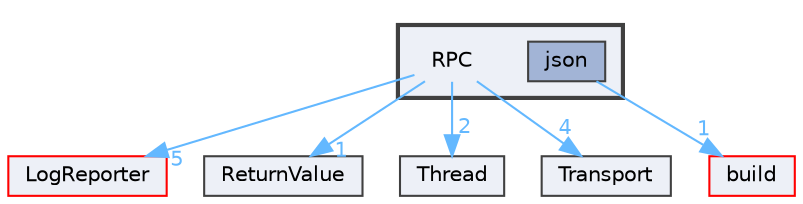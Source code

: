 digraph "C:/Dev/ezRPC/RPC"
{
 // LATEX_PDF_SIZE
  bgcolor="transparent";
  edge [fontname=Helvetica,fontsize=10,labelfontname=Helvetica,labelfontsize=10];
  node [fontname=Helvetica,fontsize=10,shape=box,height=0.2,width=0.4];
  compound=true
  subgraph clusterdir_5e7820cd9865310f5cd4c55ebafcb2ee {
    graph [ bgcolor="#edf0f7", pencolor="grey25", label="", fontname=Helvetica,fontsize=10 style="filled,bold", URL="dir_5e7820cd9865310f5cd4c55ebafcb2ee.html",tooltip=""]
    dir_5e7820cd9865310f5cd4c55ebafcb2ee [shape=plaintext, label="RPC"];
  dir_20e7de5cbe20bb2303a984820f1f58b7 [label="json", fillcolor="#a2b4d6", color="grey25", style="filled", URL="dir_20e7de5cbe20bb2303a984820f1f58b7.html",tooltip=""];
  }
  dir_0aab817486fdc7dd6c4f9aa62ba91991 [label="LogReporter", fillcolor="#edf0f7", color="red", style="filled", URL="dir_0aab817486fdc7dd6c4f9aa62ba91991.html",tooltip=""];
  dir_218548f2e7b9cceb413c39518a6f1c15 [label="ReturnValue", fillcolor="#edf0f7", color="grey25", style="filled", URL="dir_218548f2e7b9cceb413c39518a6f1c15.html",tooltip=""];
  dir_c211989d999a6a303a2b08461c3c22b8 [label="Thread", fillcolor="#edf0f7", color="grey25", style="filled", URL="dir_c211989d999a6a303a2b08461c3c22b8.html",tooltip=""];
  dir_fe0408bba8e1b297be50641f0afa584a [label="Transport", fillcolor="#edf0f7", color="grey25", style="filled", URL="dir_fe0408bba8e1b297be50641f0afa584a.html",tooltip=""];
  dir_4fef79e7177ba769987a8da36c892c5f [label="build", fillcolor="#edf0f7", color="red", style="filled", URL="dir_4fef79e7177ba769987a8da36c892c5f.html",tooltip=""];
  dir_5e7820cd9865310f5cd4c55ebafcb2ee->dir_0aab817486fdc7dd6c4f9aa62ba91991 [headlabel="5", labeldistance=1.5 headhref="dir_000099_000063.html" href="dir_000099_000063.html" color="steelblue1" fontcolor="steelblue1"];
  dir_5e7820cd9865310f5cd4c55ebafcb2ee->dir_218548f2e7b9cceb413c39518a6f1c15 [headlabel="1", labeldistance=1.5 headhref="dir_000099_000098.html" href="dir_000099_000098.html" color="steelblue1" fontcolor="steelblue1"];
  dir_5e7820cd9865310f5cd4c55ebafcb2ee->dir_c211989d999a6a303a2b08461c3c22b8 [headlabel="2", labeldistance=1.5 headhref="dir_000099_000110.html" href="dir_000099_000110.html" color="steelblue1" fontcolor="steelblue1"];
  dir_5e7820cd9865310f5cd4c55ebafcb2ee->dir_fe0408bba8e1b297be50641f0afa584a [headlabel="4", labeldistance=1.5 headhref="dir_000099_000113.html" href="dir_000099_000113.html" color="steelblue1" fontcolor="steelblue1"];
  dir_20e7de5cbe20bb2303a984820f1f58b7->dir_4fef79e7177ba769987a8da36c892c5f [headlabel="1", labeldistance=1.5 headhref="dir_000059_000010.html" href="dir_000059_000010.html" color="steelblue1" fontcolor="steelblue1"];
}
